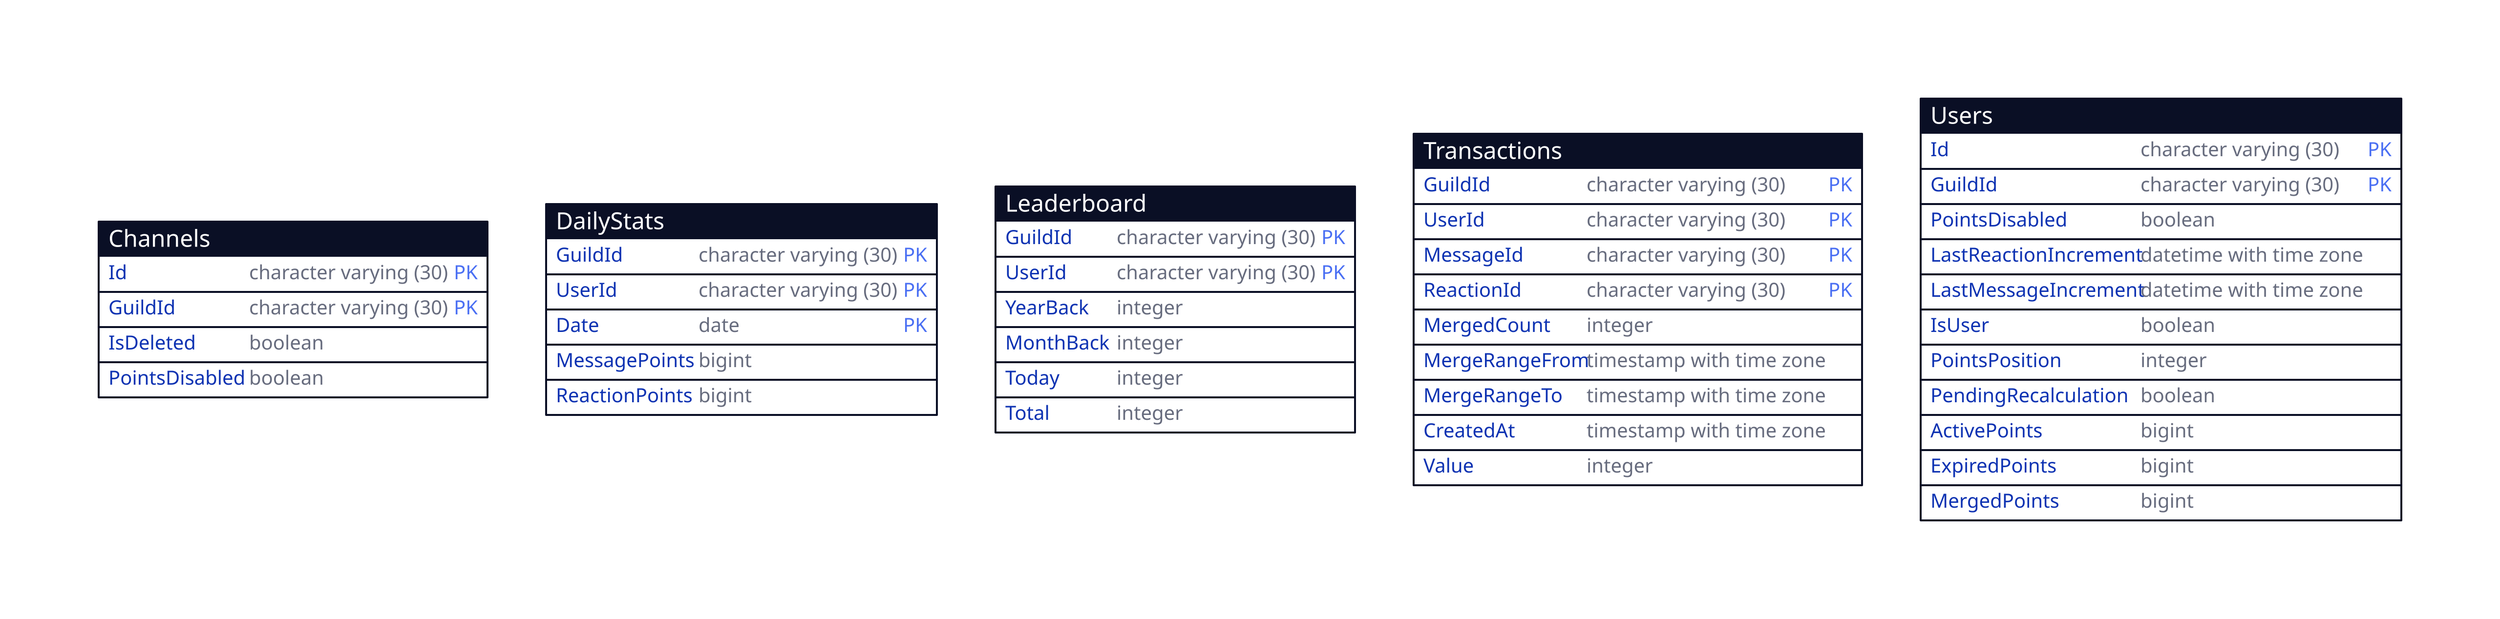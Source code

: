 Channels: {
  shape: sql_table

  Id: character varying (30) {constraint: primary_key}
  GuildId: character varying (30) {constraint: primary_key}
  IsDeleted: boolean
  PointsDisabled: boolean
}

DailyStats: {
  shape: sql_table

  GuildId: character varying (30) {constraint: primary_key}
  UserId: character varying (30) {constraint: primary_key}
  Date: date {constraint: primary_key}
  MessagePoints: bigint
  ReactionPoints: bigint
}

Leaderboard: {
  shape: sql_table

  GuildId: character varying (30) {constraint: primary_key}
  UserId: character varying (30) {constraint: primary_key}
  YearBack: integer
  MonthBack: integer
  Today: integer
  Total: integer
}

Transactions: {
  shape: sql_table

  GuildId: character varying (30) {constraint: primary_key}
  UserId: character varying (30) {constraint: primary_key}
  MessageId: character varying (30) {constraint: primary_key}
  ReactionId: character varying (30) {constraint: primary_key}
  MergedCount: integer
  MergeRangeFrom: timestamp with time zone
  MergeRangeTo: timestamp with time zone
  CreatedAt: timestamp with time zone
  Value: integer
}

Users: {
  shape: sql_table

  Id: character varying (30) {constraint: primary_key}
  GuildId: character varying (30) {constraint: primary_key}
  PointsDisabled: boolean
  LastReactionIncrement: datetime with time zone
  LastMessageIncrement: datetime with time zone
  IsUser: boolean
  PointsPosition: integer
  PendingRecalculation: boolean
  ActivePoints: bigint
  ExpiredPoints: bigint
  MergedPoints: bigint
}

